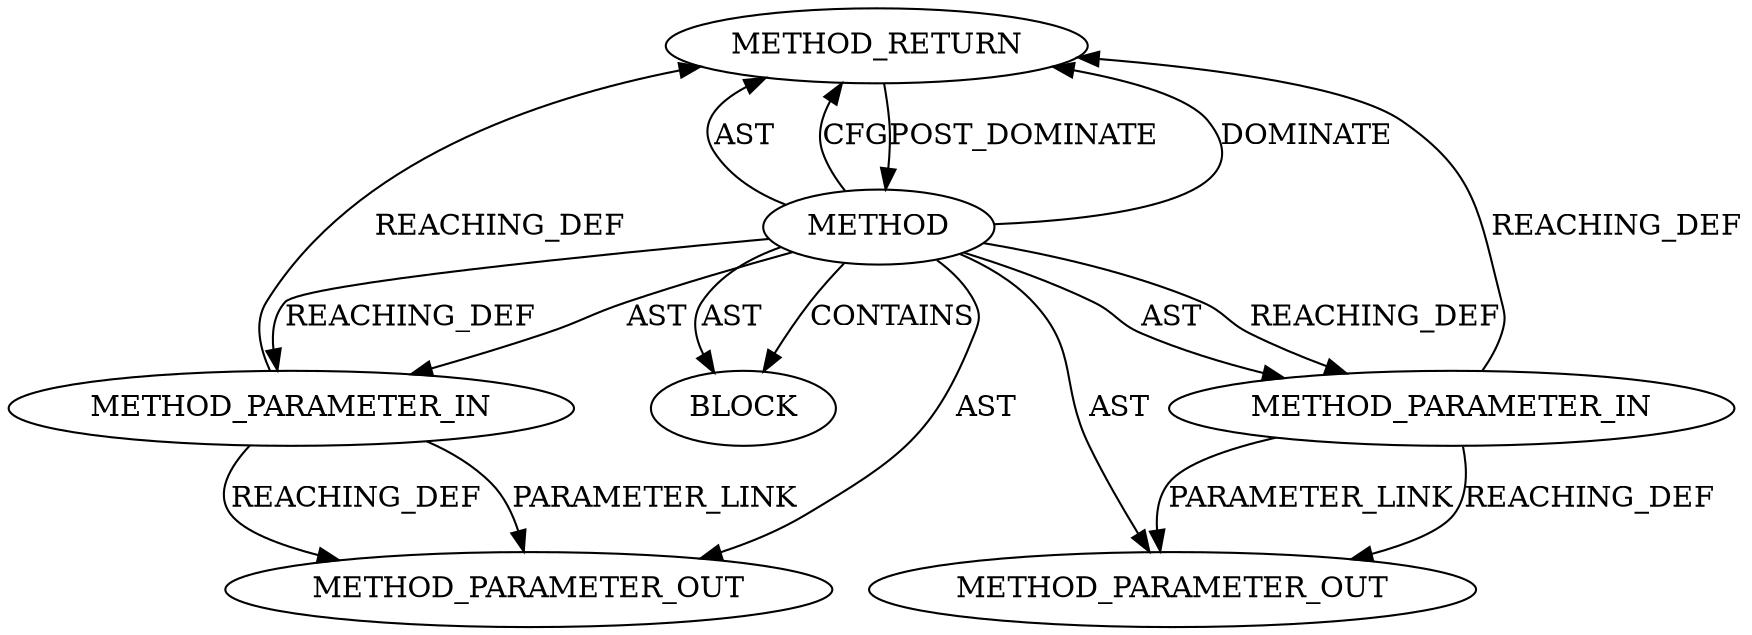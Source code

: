 digraph {
  19404 [label=METHOD_RETURN ORDER=2 CODE="RET" TYPE_FULL_NAME="ANY" EVALUATION_STRATEGY="BY_VALUE"]
  19400 [label=METHOD AST_PARENT_TYPE="NAMESPACE_BLOCK" AST_PARENT_FULL_NAME="<global>" ORDER=0 CODE="<empty>" FULL_NAME="<operator>.conditional" IS_EXTERNAL=true FILENAME="<empty>" SIGNATURE="" NAME="<operator>.conditional"]
  21780 [label=METHOD_PARAMETER_OUT ORDER=2 CODE="p2" IS_VARIADIC=false TYPE_FULL_NAME="ANY" EVALUATION_STRATEGY="BY_VALUE" INDEX=2 NAME="p2"]
  19402 [label=METHOD_PARAMETER_IN ORDER=2 CODE="p2" IS_VARIADIC=false TYPE_FULL_NAME="ANY" EVALUATION_STRATEGY="BY_VALUE" INDEX=2 NAME="p2"]
  19401 [label=METHOD_PARAMETER_IN ORDER=1 CODE="p1" IS_VARIADIC=false TYPE_FULL_NAME="ANY" EVALUATION_STRATEGY="BY_VALUE" INDEX=1 NAME="p1"]
  19403 [label=BLOCK ORDER=1 ARGUMENT_INDEX=1 CODE="<empty>" TYPE_FULL_NAME="ANY"]
  21779 [label=METHOD_PARAMETER_OUT ORDER=1 CODE="p1" IS_VARIADIC=false TYPE_FULL_NAME="ANY" EVALUATION_STRATEGY="BY_VALUE" INDEX=1 NAME="p1"]
  19402 -> 21780 [label=PARAMETER_LINK ]
  19402 -> 21780 [label=REACHING_DEF VARIABLE="p2"]
  19400 -> 19402 [label=AST ]
  19400 -> 19403 [label=AST ]
  19401 -> 21779 [label=PARAMETER_LINK ]
  19400 -> 19404 [label=DOMINATE ]
  19402 -> 19404 [label=REACHING_DEF VARIABLE="p2"]
  19400 -> 19404 [label=AST ]
  19400 -> 19401 [label=AST ]
  19400 -> 19403 [label=CONTAINS ]
  19400 -> 19404 [label=CFG ]
  19400 -> 19401 [label=REACHING_DEF VARIABLE=""]
  19400 -> 21779 [label=AST ]
  19401 -> 21779 [label=REACHING_DEF VARIABLE="p1"]
  19404 -> 19400 [label=POST_DOMINATE ]
  19400 -> 21780 [label=AST ]
  19401 -> 19404 [label=REACHING_DEF VARIABLE="p1"]
  19400 -> 19402 [label=REACHING_DEF VARIABLE=""]
}
